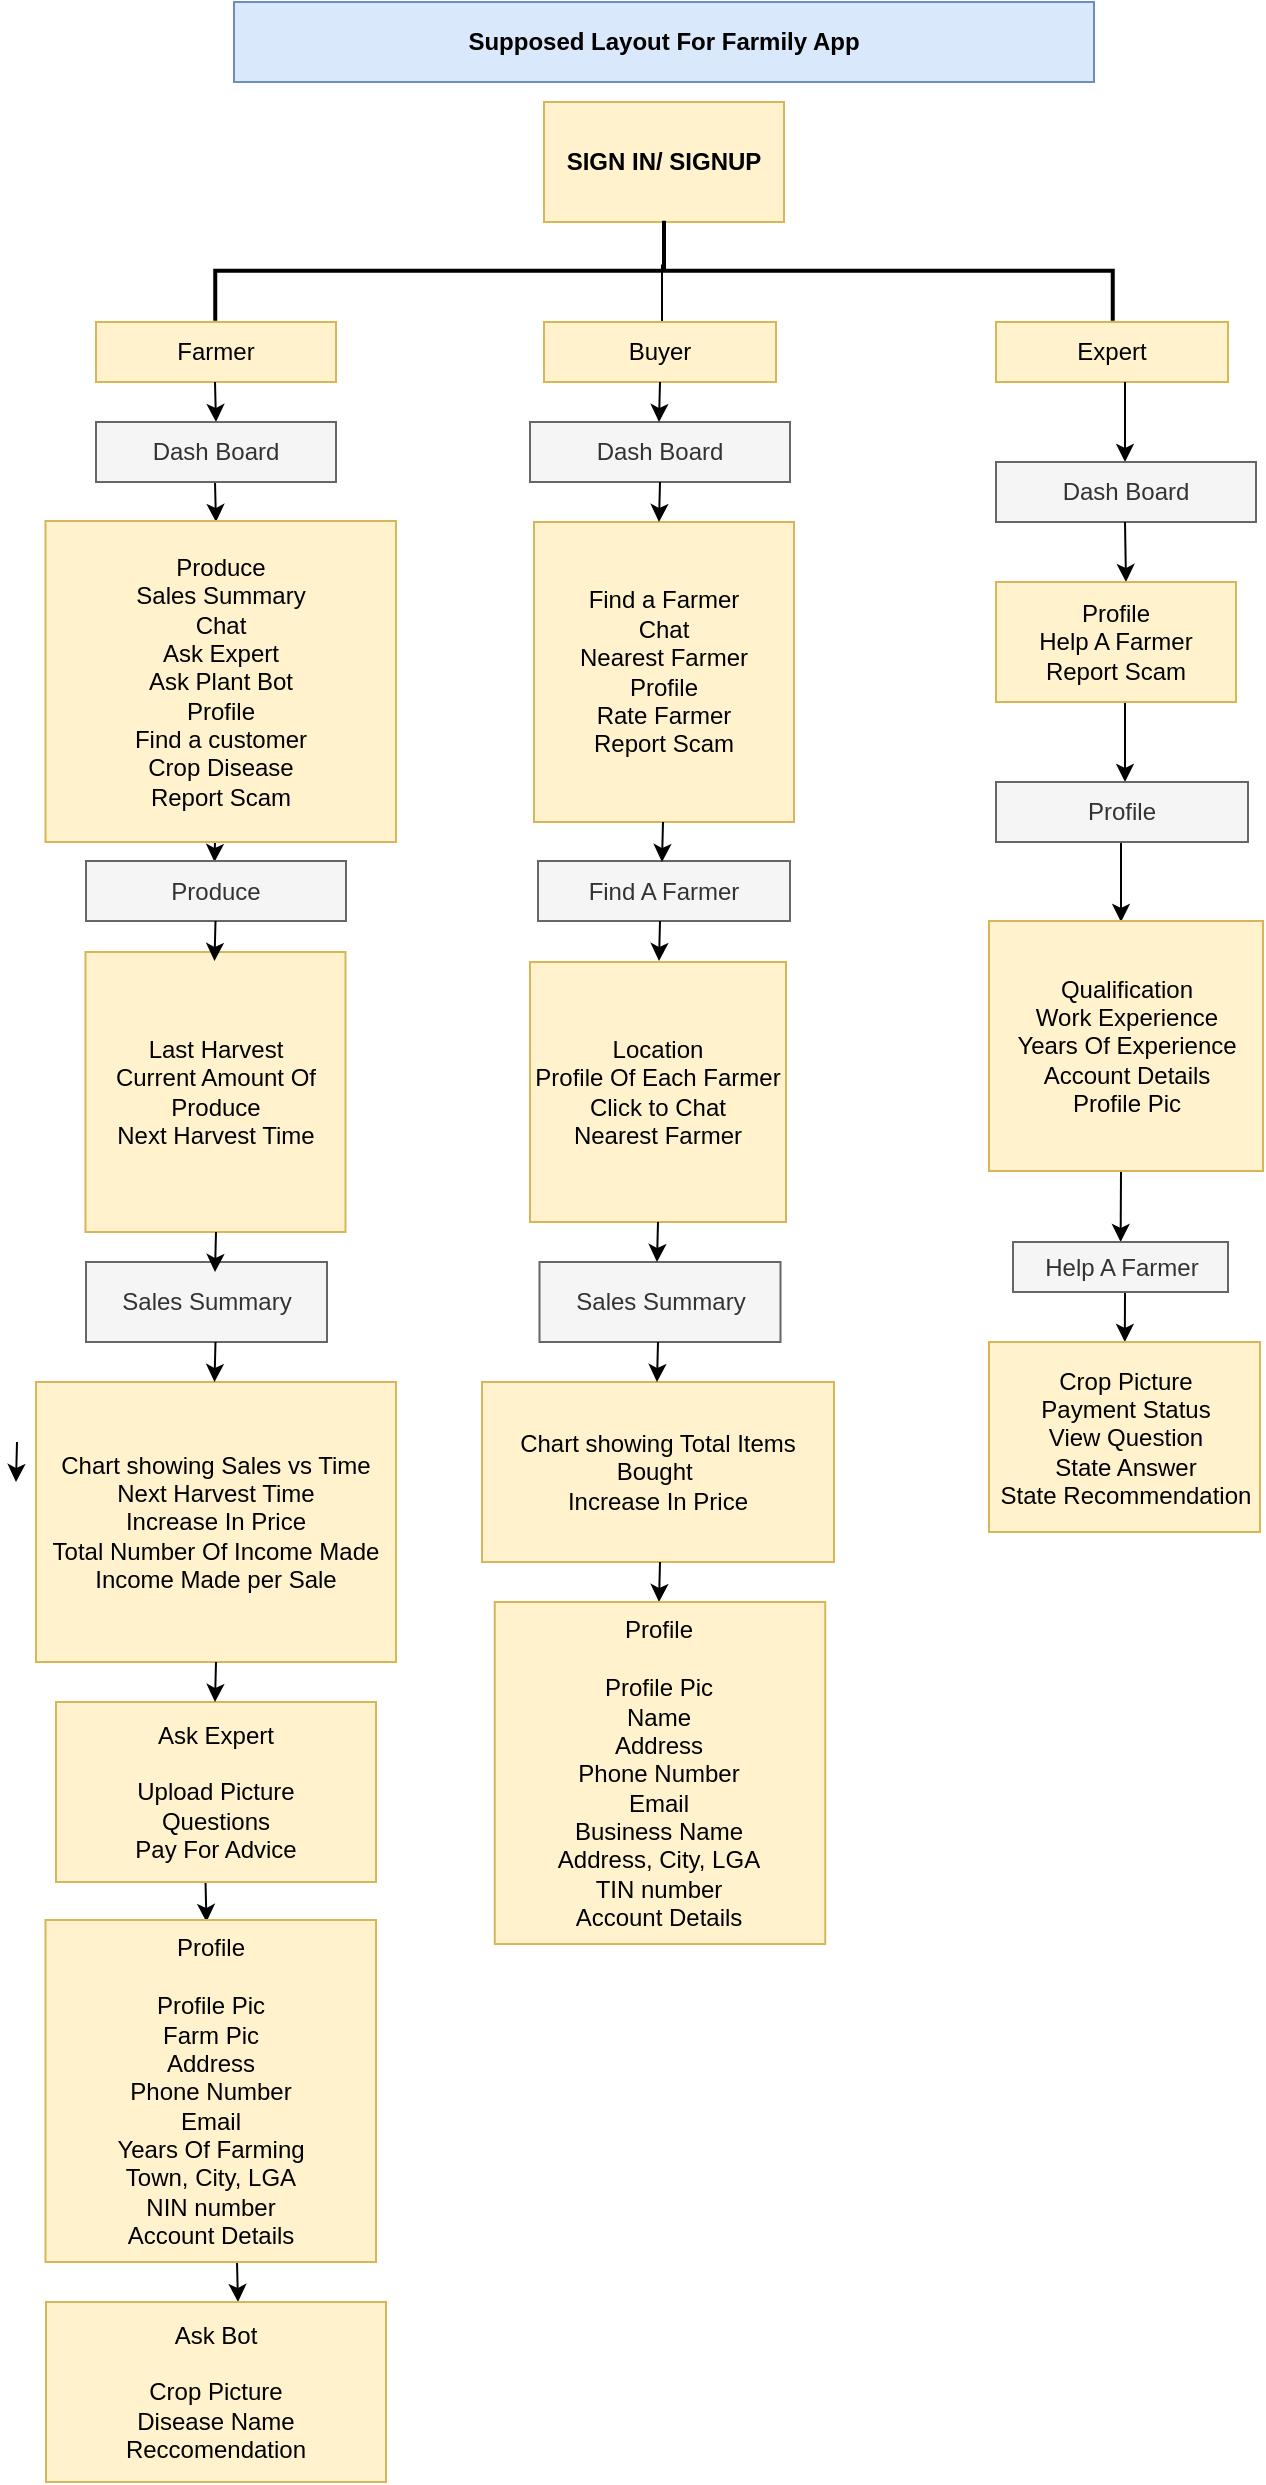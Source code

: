 <mxfile version="13.6.2" type="device"><diagram id="-_p-2YI_2lNZvGAR8NSw" name="Page-1"><mxGraphModel dx="868" dy="518" grid="1" gridSize="10" guides="1" tooltips="1" connect="1" arrows="1" fold="1" page="1" pageScale="1" pageWidth="827" pageHeight="1169" math="0" shadow="0"><root><mxCell id="0"/><mxCell id="1" parent="0"/><mxCell id="WXWvyIaF1xKVSx12kXAQ-1" value="SIGN IN/ SIGNUP" style="rounded=0;whiteSpace=wrap;html=1;fontStyle=1;fillColor=#fff2cc;strokeColor=#d6b656;" parent="1" vertex="1"><mxGeometry x="354" y="50" width="120" height="60" as="geometry"/></mxCell><mxCell id="WXWvyIaF1xKVSx12kXAQ-4" value="" style="strokeWidth=2;html=1;shape=mxgraph.flowchart.annotation_2;align=left;labelPosition=right;pointerEvents=1;rotation=90;" parent="1" vertex="1"><mxGeometry x="389" y="-90" width="50" height="448.75" as="geometry"/></mxCell><mxCell id="WXWvyIaF1xKVSx12kXAQ-6" value="" style="endArrow=none;html=1;" parent="1" edge="1"><mxGeometry width="50" height="50" relative="1" as="geometry"><mxPoint x="413" y="160" as="sourcePoint"/><mxPoint x="413" y="140" as="targetPoint"/><Array as="points"><mxPoint x="413" y="140"/><mxPoint x="413" y="130"/></Array></mxGeometry></mxCell><mxCell id="WXWvyIaF1xKVSx12kXAQ-7" value="Farmer" style="rounded=0;whiteSpace=wrap;html=1;fillColor=#fff2cc;strokeColor=#d6b656;" parent="1" vertex="1"><mxGeometry x="130" y="160" width="120" height="30" as="geometry"/></mxCell><mxCell id="WXWvyIaF1xKVSx12kXAQ-8" value="Buyer" style="rounded=0;whiteSpace=wrap;html=1;fillColor=#fff2cc;strokeColor=#d6b656;" parent="1" vertex="1"><mxGeometry x="354" y="160" width="116" height="30" as="geometry"/></mxCell><mxCell id="WXWvyIaF1xKVSx12kXAQ-9" value="Expert" style="rounded=0;whiteSpace=wrap;html=1;fillColor=#fff2cc;strokeColor=#d6b656;" parent="1" vertex="1"><mxGeometry x="580" y="160" width="116" height="30" as="geometry"/></mxCell><mxCell id="WXWvyIaF1xKVSx12kXAQ-10" value="" style="endArrow=classic;html=1;" parent="1" edge="1"><mxGeometry width="50" height="50" relative="1" as="geometry"><mxPoint x="189.5" y="190" as="sourcePoint"/><mxPoint x="190" y="210" as="targetPoint"/></mxGeometry></mxCell><mxCell id="WXWvyIaF1xKVSx12kXAQ-11" value="" style="endArrow=classic;html=1;" parent="1" edge="1"><mxGeometry width="50" height="50" relative="1" as="geometry"><mxPoint x="189.5" y="240" as="sourcePoint"/><mxPoint x="190" y="260" as="targetPoint"/></mxGeometry></mxCell><mxCell id="WXWvyIaF1xKVSx12kXAQ-12" value="" style="endArrow=classic;html=1;" parent="1" edge="1"><mxGeometry width="50" height="50" relative="1" as="geometry"><mxPoint x="189.75" y="410" as="sourcePoint"/><mxPoint x="189.25" y="430" as="targetPoint"/></mxGeometry></mxCell><mxCell id="WXWvyIaF1xKVSx12kXAQ-13" value="" style="endArrow=classic;html=1;" parent="1" edge="1"><mxGeometry width="50" height="50" relative="1" as="geometry"><mxPoint x="644.5" y="190" as="sourcePoint"/><mxPoint x="644.5" y="230" as="targetPoint"/></mxGeometry></mxCell><mxCell id="WXWvyIaF1xKVSx12kXAQ-15" value="Dash Board" style="rounded=0;whiteSpace=wrap;html=1;fillColor=#f5f5f5;strokeColor=#666666;fontColor=#333333;" parent="1" vertex="1"><mxGeometry x="347" y="210" width="130" height="30" as="geometry"/></mxCell><mxCell id="WXWvyIaF1xKVSx12kXAQ-16" value="Produce" style="rounded=0;whiteSpace=wrap;html=1;fillColor=#f5f5f5;strokeColor=#666666;fontColor=#333333;" parent="1" vertex="1"><mxGeometry x="125" y="429.5" width="130" height="30" as="geometry"/></mxCell><mxCell id="WXWvyIaF1xKVSx12kXAQ-17" value="&lt;span&gt;Dash Board&lt;/span&gt;" style="rounded=0;whiteSpace=wrap;html=1;fillColor=#f5f5f5;strokeColor=#666666;fontColor=#333333;" parent="1" vertex="1"><mxGeometry x="580" y="230" width="130" height="30" as="geometry"/></mxCell><mxCell id="WXWvyIaF1xKVSx12kXAQ-18" value="Dash Board" style="rounded=0;whiteSpace=wrap;html=1;fillColor=#f5f5f5;strokeColor=#666666;fontColor=#333333;" parent="1" vertex="1"><mxGeometry x="130" y="210" width="120" height="30" as="geometry"/></mxCell><mxCell id="WXWvyIaF1xKVSx12kXAQ-19" value="Produce&lt;br&gt;Sales Summary&lt;br&gt;Chat&lt;br&gt;Ask Expert&lt;br&gt;Ask Plant Bot&lt;br&gt;Profile&lt;br&gt;Find a customer&lt;br&gt;Crop Disease&lt;br&gt;Report Scam" style="rounded=0;whiteSpace=wrap;html=1;fillColor=#fff2cc;strokeColor=#d6b656;" parent="1" vertex="1"><mxGeometry x="104.75" y="259.5" width="175.25" height="160.5" as="geometry"/></mxCell><mxCell id="WXWvyIaF1xKVSx12kXAQ-22" value="" style="endArrow=classic;html=1;" parent="1" edge="1"><mxGeometry width="50" height="50" relative="1" as="geometry"><mxPoint x="644.5" y="350" as="sourcePoint"/><mxPoint x="644.5" y="390" as="targetPoint"/></mxGeometry></mxCell><mxCell id="WXWvyIaF1xKVSx12kXAQ-25" value="" style="endArrow=classic;html=1;" parent="1" edge="1"><mxGeometry width="50" height="50" relative="1" as="geometry"><mxPoint x="642.5" y="420" as="sourcePoint"/><mxPoint x="642.5" y="460" as="targetPoint"/></mxGeometry></mxCell><mxCell id="WXWvyIaF1xKVSx12kXAQ-26" value="" style="endArrow=classic;html=1;" parent="1" target="WXWvyIaF1xKVSx12kXAQ-49" edge="1"><mxGeometry width="50" height="50" relative="1" as="geometry"><mxPoint x="642.5" y="585" as="sourcePoint"/><mxPoint x="642.5" y="625" as="targetPoint"/></mxGeometry></mxCell><mxCell id="WXWvyIaF1xKVSx12kXAQ-30" value="" style="endArrow=classic;html=1;" parent="1" edge="1"><mxGeometry width="50" height="50" relative="1" as="geometry"><mxPoint x="644.5" y="260" as="sourcePoint"/><mxPoint x="645" y="290" as="targetPoint"/></mxGeometry></mxCell><mxCell id="WXWvyIaF1xKVSx12kXAQ-32" value="Find a Farmer&lt;br&gt;Chat&lt;br&gt;Nearest Farmer&lt;br&gt;Profile&lt;br&gt;Rate Farmer&lt;br&gt;Report Scam" style="rounded=0;whiteSpace=wrap;html=1;fillColor=#fff2cc;strokeColor=#d6b656;" parent="1" vertex="1"><mxGeometry x="349" y="260" width="130" height="150" as="geometry"/></mxCell><mxCell id="WXWvyIaF1xKVSx12kXAQ-33" value="Profile&lt;br&gt;Help A Farmer&lt;br&gt;Report Scam" style="rounded=0;whiteSpace=wrap;html=1;fillColor=#fff2cc;strokeColor=#d6b656;" parent="1" vertex="1"><mxGeometry x="580" y="290" width="120" height="60" as="geometry"/></mxCell><mxCell id="WXWvyIaF1xKVSx12kXAQ-35" value="Last Harvest&lt;br&gt;Current Amount Of Produce&lt;br&gt;Next Harvest Time&lt;br&gt;" style="rounded=0;whiteSpace=wrap;html=1;fillColor=#fff2cc;strokeColor=#d6b656;" parent="1" vertex="1"><mxGeometry x="124.75" y="475" width="130" height="140" as="geometry"/></mxCell><mxCell id="WXWvyIaF1xKVSx12kXAQ-36" value="Find A Farmer" style="rounded=0;whiteSpace=wrap;html=1;fillColor=#f5f5f5;strokeColor=#666666;fontColor=#333333;" parent="1" vertex="1"><mxGeometry x="351" y="429.5" width="126" height="30" as="geometry"/></mxCell><mxCell id="WXWvyIaF1xKVSx12kXAQ-37" value="Profile" style="rounded=0;whiteSpace=wrap;html=1;fillColor=#f5f5f5;strokeColor=#666666;fontColor=#333333;" parent="1" vertex="1"><mxGeometry x="580" y="390" width="126" height="30" as="geometry"/></mxCell><mxCell id="WXWvyIaF1xKVSx12kXAQ-38" value="" style="endArrow=classic;html=1;" parent="1" target="WXWvyIaF1xKVSx12kXAQ-50" edge="1"><mxGeometry width="50" height="50" relative="1" as="geometry"><mxPoint x="644.5" y="645" as="sourcePoint"/><mxPoint x="644.5" y="685" as="targetPoint"/></mxGeometry></mxCell><mxCell id="WXWvyIaF1xKVSx12kXAQ-43" value="" style="endArrow=classic;html=1;" parent="1" edge="1"><mxGeometry width="50" height="50" relative="1" as="geometry"><mxPoint x="184.75" y="940" as="sourcePoint"/><mxPoint x="185.25" y="960" as="targetPoint"/></mxGeometry></mxCell><mxCell id="WXWvyIaF1xKVSx12kXAQ-46" value="Location&lt;br&gt;Profile Of Each Farmer&lt;br&gt;Click to Chat&lt;br&gt;Nearest Farmer&lt;br&gt;" style="rounded=0;whiteSpace=wrap;html=1;fillColor=#fff2cc;strokeColor=#d6b656;" parent="1" vertex="1"><mxGeometry x="347" y="480" width="128" height="130" as="geometry"/></mxCell><mxCell id="WXWvyIaF1xKVSx12kXAQ-48" value="Qualification&lt;br&gt;Work Experience&lt;br&gt;Years Of Experience&lt;br&gt;Account Details&lt;br&gt;Profile Pic&lt;br&gt;" style="rounded=0;whiteSpace=wrap;html=1;fillColor=#fff2cc;strokeColor=#d6b656;" parent="1" vertex="1"><mxGeometry x="576.5" y="459.5" width="137" height="125" as="geometry"/></mxCell><mxCell id="WXWvyIaF1xKVSx12kXAQ-49" value="Help A Farmer" style="rounded=0;whiteSpace=wrap;html=1;fillColor=#f5f5f5;strokeColor=#666666;fontColor=#333333;" parent="1" vertex="1"><mxGeometry x="588.5" y="620" width="107.5" height="25" as="geometry"/></mxCell><mxCell id="WXWvyIaF1xKVSx12kXAQ-50" value="Crop Picture&lt;br&gt;Payment Status&lt;br&gt;View Question&lt;br&gt;State Answer&lt;br&gt;State Recommendation" style="rounded=0;whiteSpace=wrap;html=1;fillColor=#fff2cc;strokeColor=#d6b656;" parent="1" vertex="1"><mxGeometry x="576.5" y="670" width="135.5" height="95" as="geometry"/></mxCell><mxCell id="WXWvyIaF1xKVSx12kXAQ-51" value="Sales Summary" style="rounded=0;whiteSpace=wrap;html=1;fillColor=#f5f5f5;strokeColor=#666666;fontColor=#333333;" parent="1" vertex="1"><mxGeometry x="125" y="630" width="120.5" height="40" as="geometry"/></mxCell><mxCell id="WXWvyIaF1xKVSx12kXAQ-52" value="Sales Summary" style="rounded=0;whiteSpace=wrap;html=1;fillColor=#f5f5f5;strokeColor=#666666;fontColor=#333333;" parent="1" vertex="1"><mxGeometry x="351.75" y="630" width="120.5" height="40" as="geometry"/></mxCell><mxCell id="WXWvyIaF1xKVSx12kXAQ-53" value="Chart showing Sales vs Time&lt;br&gt;Next Harvest Time&lt;br&gt;Increase In Price&lt;br&gt;Total Number Of Income Made&lt;br&gt;Income Made per Sale" style="rounded=0;whiteSpace=wrap;html=1;fillColor=#fff2cc;strokeColor=#d6b656;" parent="1" vertex="1"><mxGeometry x="100" y="690" width="180" height="140" as="geometry"/></mxCell><mxCell id="WXWvyIaF1xKVSx12kXAQ-54" value="Chart showing Total Items Bought&amp;nbsp;&lt;br&gt;Increase In Price" style="rounded=0;whiteSpace=wrap;html=1;fillColor=#fff2cc;strokeColor=#d6b656;" parent="1" vertex="1"><mxGeometry x="323" y="690" width="176" height="90" as="geometry"/></mxCell><mxCell id="WXWvyIaF1xKVSx12kXAQ-55" value="Ask Expert&lt;br&gt;&lt;br&gt;Upload Picture&lt;br&gt;Questions&lt;br&gt;Pay For Advice" style="rounded=0;whiteSpace=wrap;html=1;fillColor=#fff2cc;strokeColor=#d6b656;" parent="1" vertex="1"><mxGeometry x="110" y="850" width="160" height="90" as="geometry"/></mxCell><mxCell id="WXWvyIaF1xKVSx12kXAQ-60" value="" style="endArrow=classic;html=1;" parent="1" edge="1"><mxGeometry width="50" height="50" relative="1" as="geometry"><mxPoint x="189.75" y="459.5" as="sourcePoint"/><mxPoint x="189.25" y="479.5" as="targetPoint"/></mxGeometry></mxCell><mxCell id="WXWvyIaF1xKVSx12kXAQ-61" value="" style="endArrow=classic;html=1;" parent="1" edge="1"><mxGeometry width="50" height="50" relative="1" as="geometry"><mxPoint x="412" y="459.5" as="sourcePoint"/><mxPoint x="411.5" y="479.5" as="targetPoint"/></mxGeometry></mxCell><mxCell id="WXWvyIaF1xKVSx12kXAQ-62" value="" style="endArrow=classic;html=1;" parent="1" edge="1"><mxGeometry width="50" height="50" relative="1" as="geometry"><mxPoint x="413.5" y="410" as="sourcePoint"/><mxPoint x="413" y="430" as="targetPoint"/></mxGeometry></mxCell><mxCell id="WXWvyIaF1xKVSx12kXAQ-63" value="" style="endArrow=classic;html=1;" parent="1" edge="1"><mxGeometry width="50" height="50" relative="1" as="geometry"><mxPoint x="412" y="240" as="sourcePoint"/><mxPoint x="411.5" y="260" as="targetPoint"/></mxGeometry></mxCell><mxCell id="WXWvyIaF1xKVSx12kXAQ-64" value="" style="endArrow=classic;html=1;" parent="1" edge="1"><mxGeometry width="50" height="50" relative="1" as="geometry"><mxPoint x="412" y="190" as="sourcePoint"/><mxPoint x="411.5" y="210" as="targetPoint"/></mxGeometry></mxCell><mxCell id="WXWvyIaF1xKVSx12kXAQ-65" value="" style="endArrow=classic;html=1;" parent="1" edge="1"><mxGeometry width="50" height="50" relative="1" as="geometry"><mxPoint x="190" y="615" as="sourcePoint"/><mxPoint x="189.5" y="635" as="targetPoint"/></mxGeometry></mxCell><mxCell id="WXWvyIaF1xKVSx12kXAQ-66" value="" style="endArrow=classic;html=1;" parent="1" edge="1"><mxGeometry width="50" height="50" relative="1" as="geometry"><mxPoint x="189.75" y="670" as="sourcePoint"/><mxPoint x="189.25" y="690" as="targetPoint"/></mxGeometry></mxCell><mxCell id="WXWvyIaF1xKVSx12kXAQ-67" value="" style="endArrow=classic;html=1;" parent="1" edge="1"><mxGeometry width="50" height="50" relative="1" as="geometry"><mxPoint x="411" y="610" as="sourcePoint"/><mxPoint x="410.5" y="630" as="targetPoint"/></mxGeometry></mxCell><mxCell id="WXWvyIaF1xKVSx12kXAQ-73" value="" style="endArrow=classic;html=1;" parent="1" edge="1"><mxGeometry width="50" height="50" relative="1" as="geometry"><mxPoint x="411" y="670" as="sourcePoint"/><mxPoint x="410.5" y="690" as="targetPoint"/></mxGeometry></mxCell><mxCell id="WXWvyIaF1xKVSx12kXAQ-74" value="" style="endArrow=classic;html=1;" parent="1" edge="1"><mxGeometry width="50" height="50" relative="1" as="geometry"><mxPoint x="412" y="780" as="sourcePoint"/><mxPoint x="411.5" y="800" as="targetPoint"/></mxGeometry></mxCell><mxCell id="WXWvyIaF1xKVSx12kXAQ-75" value="" style="endArrow=classic;html=1;" parent="1" edge="1"><mxGeometry width="50" height="50" relative="1" as="geometry"><mxPoint x="190" y="830" as="sourcePoint"/><mxPoint x="189.5" y="850" as="targetPoint"/></mxGeometry></mxCell><mxCell id="WXWvyIaF1xKVSx12kXAQ-76" value="" style="endArrow=classic;html=1;" parent="1" edge="1"><mxGeometry width="50" height="50" relative="1" as="geometry"><mxPoint x="90.5" y="720" as="sourcePoint"/><mxPoint x="90" y="740" as="targetPoint"/></mxGeometry></mxCell><mxCell id="WXWvyIaF1xKVSx12kXAQ-77" value="" style="endArrow=classic;html=1;" parent="1" edge="1"><mxGeometry width="50" height="50" relative="1" as="geometry"><mxPoint x="200.5" y="1130" as="sourcePoint"/><mxPoint x="201" y="1150" as="targetPoint"/><Array as="points"/></mxGeometry></mxCell><mxCell id="WXWvyIaF1xKVSx12kXAQ-79" value="Profile&lt;br&gt;&lt;br&gt;Profile Pic&lt;br&gt;Farm Pic&lt;br&gt;Address&lt;br&gt;Phone Number&lt;br&gt;Email&lt;br&gt;Years Of Farming&lt;br&gt;Town, City, LGA&lt;br&gt;NIN number&lt;br&gt;Account Details&lt;br&gt;" style="rounded=0;whiteSpace=wrap;html=1;fillColor=#fff2cc;strokeColor=#d6b656;" parent="1" vertex="1"><mxGeometry x="104.75" y="959" width="165.25" height="171" as="geometry"/></mxCell><mxCell id="WXWvyIaF1xKVSx12kXAQ-80" value="Profile&lt;br&gt;&lt;br&gt;Profile Pic&lt;br&gt;Name&lt;br&gt;Address&lt;br&gt;Phone Number&lt;br&gt;Email&lt;br&gt;Business Name&lt;br&gt;Address, City, LGA&lt;br&gt;TIN number&lt;br&gt;Account Details" style="rounded=0;whiteSpace=wrap;html=1;fillColor=#fff2cc;strokeColor=#d6b656;" parent="1" vertex="1"><mxGeometry x="329.38" y="800" width="165.25" height="171" as="geometry"/></mxCell><mxCell id="WXWvyIaF1xKVSx12kXAQ-81" value="Ask Bot&lt;br&gt;&lt;br&gt;Crop Picture&lt;br&gt;Disease Name&lt;br&gt;Reccomendation" style="rounded=0;whiteSpace=wrap;html=1;fillColor=#fff2cc;strokeColor=#d6b656;" parent="1" vertex="1"><mxGeometry x="105" y="1150" width="170" height="90" as="geometry"/></mxCell><mxCell id="WXWvyIaF1xKVSx12kXAQ-85" value="Supposed Layout For Farmily App" style="rounded=0;whiteSpace=wrap;html=1;fontStyle=1;fillColor=#dae8fc;strokeColor=#6c8ebf;" parent="1" vertex="1"><mxGeometry x="199" width="430" height="40" as="geometry"/></mxCell></root></mxGraphModel></diagram></mxfile>